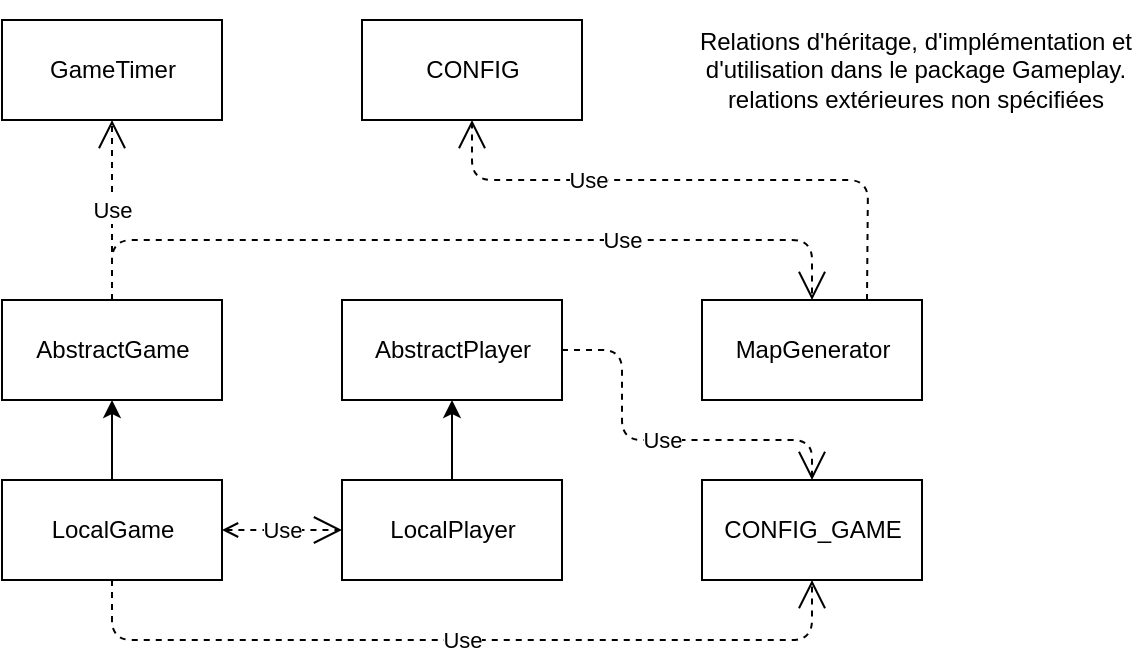 <mxfile version="13.0.3" type="device"><diagram id="B-rT02qtcE5QwuhbgP9C" name="Page-1"><mxGraphModel dx="677" dy="391" grid="1" gridSize="10" guides="1" tooltips="1" connect="1" arrows="1" fold="1" page="1" pageScale="1" pageWidth="827" pageHeight="1169" math="0" shadow="0"><root><mxCell id="0"/><mxCell id="1" parent="0"/><mxCell id="nGdJwCbEOUL_uW9T09yf-1" value="AbstractGame" style="html=1;" vertex="1" parent="1"><mxGeometry x="70" y="220" width="110" height="50" as="geometry"/></mxCell><mxCell id="nGdJwCbEOUL_uW9T09yf-2" value="AbstractPlayer" style="html=1;" vertex="1" parent="1"><mxGeometry x="240" y="220" width="110" height="50" as="geometry"/></mxCell><mxCell id="nGdJwCbEOUL_uW9T09yf-3" value="CONFIG" style="html=1;" vertex="1" parent="1"><mxGeometry x="250" y="80" width="110" height="50" as="geometry"/></mxCell><mxCell id="nGdJwCbEOUL_uW9T09yf-4" value="CONFIG_GAME" style="html=1;" vertex="1" parent="1"><mxGeometry x="420" y="310" width="110" height="50" as="geometry"/></mxCell><mxCell id="nGdJwCbEOUL_uW9T09yf-5" value="GameTimer" style="html=1;" vertex="1" parent="1"><mxGeometry x="70" y="80" width="110" height="50" as="geometry"/></mxCell><mxCell id="nGdJwCbEOUL_uW9T09yf-9" style="edgeStyle=orthogonalEdgeStyle;rounded=0;orthogonalLoop=1;jettySize=auto;html=1;exitX=0.5;exitY=0;exitDx=0;exitDy=0;entryX=0.5;entryY=1;entryDx=0;entryDy=0;" edge="1" parent="1" source="nGdJwCbEOUL_uW9T09yf-6" target="nGdJwCbEOUL_uW9T09yf-1"><mxGeometry relative="1" as="geometry"/></mxCell><mxCell id="nGdJwCbEOUL_uW9T09yf-6" value="LocalGame" style="html=1;" vertex="1" parent="1"><mxGeometry x="70" y="310" width="110" height="50" as="geometry"/></mxCell><mxCell id="nGdJwCbEOUL_uW9T09yf-10" style="edgeStyle=orthogonalEdgeStyle;rounded=0;orthogonalLoop=1;jettySize=auto;html=1;exitX=0.5;exitY=0;exitDx=0;exitDy=0;entryX=0.5;entryY=1;entryDx=0;entryDy=0;" edge="1" parent="1" source="nGdJwCbEOUL_uW9T09yf-7" target="nGdJwCbEOUL_uW9T09yf-2"><mxGeometry relative="1" as="geometry"/></mxCell><mxCell id="nGdJwCbEOUL_uW9T09yf-7" value="LocalPlayer" style="html=1;" vertex="1" parent="1"><mxGeometry x="240" y="310" width="110" height="50" as="geometry"/></mxCell><mxCell id="nGdJwCbEOUL_uW9T09yf-8" value="MapGenerator" style="html=1;" vertex="1" parent="1"><mxGeometry x="420" y="220" width="110" height="50" as="geometry"/></mxCell><mxCell id="nGdJwCbEOUL_uW9T09yf-11" value="Use" style="endArrow=open;endSize=12;dashed=1;html=1;exitX=0.5;exitY=0;exitDx=0;exitDy=0;entryX=0.5;entryY=0;entryDx=0;entryDy=0;" edge="1" parent="1" source="nGdJwCbEOUL_uW9T09yf-1" target="nGdJwCbEOUL_uW9T09yf-8"><mxGeometry x="0.39" width="160" relative="1" as="geometry"><mxPoint x="120" y="150" as="sourcePoint"/><mxPoint x="280" y="150" as="targetPoint"/><Array as="points"><mxPoint x="125" y="190"/><mxPoint x="475" y="190"/></Array><mxPoint as="offset"/></mxGeometry></mxCell><mxCell id="nGdJwCbEOUL_uW9T09yf-13" value="Use" style="endArrow=open;endSize=12;dashed=1;html=1;exitX=1;exitY=0.5;exitDx=0;exitDy=0;entryX=0;entryY=0.5;entryDx=0;entryDy=0;startArrow=open;startFill=0;endFill=0;" edge="1" parent="1" source="nGdJwCbEOUL_uW9T09yf-6" target="nGdJwCbEOUL_uW9T09yf-7"><mxGeometry width="160" relative="1" as="geometry"><mxPoint x="190" y="390" as="sourcePoint"/><mxPoint x="350" y="390" as="targetPoint"/><Array as="points"><mxPoint x="190" y="335"/><mxPoint x="210" y="335"/></Array></mxGeometry></mxCell><mxCell id="nGdJwCbEOUL_uW9T09yf-14" value="Use" style="endArrow=open;endSize=12;dashed=1;html=1;exitX=0.5;exitY=0;exitDx=0;exitDy=0;entryX=0.5;entryY=1;entryDx=0;entryDy=0;" edge="1" parent="1" source="nGdJwCbEOUL_uW9T09yf-1" target="nGdJwCbEOUL_uW9T09yf-5"><mxGeometry width="160" relative="1" as="geometry"><mxPoint x="135" y="230" as="sourcePoint"/><mxPoint x="485" y="230" as="targetPoint"/><Array as="points"><mxPoint x="125" y="190"/></Array></mxGeometry></mxCell><mxCell id="nGdJwCbEOUL_uW9T09yf-16" value="Use" style="endArrow=open;endSize=12;dashed=1;html=1;exitX=0.5;exitY=1;exitDx=0;exitDy=0;entryX=0.5;entryY=1;entryDx=0;entryDy=0;" edge="1" parent="1" source="nGdJwCbEOUL_uW9T09yf-6" target="nGdJwCbEOUL_uW9T09yf-4"><mxGeometry width="160" relative="1" as="geometry"><mxPoint x="120" y="400" as="sourcePoint"/><mxPoint x="280" y="400" as="targetPoint"/><Array as="points"><mxPoint x="125" y="390"/><mxPoint x="475" y="390"/></Array></mxGeometry></mxCell><mxCell id="nGdJwCbEOUL_uW9T09yf-17" value="Use" style="endArrow=open;endSize=12;dashed=1;html=1;exitX=1;exitY=0.5;exitDx=0;exitDy=0;entryX=0.5;entryY=0;entryDx=0;entryDy=0;" edge="1" parent="1" source="nGdJwCbEOUL_uW9T09yf-2" target="nGdJwCbEOUL_uW9T09yf-4"><mxGeometry width="160" relative="1" as="geometry"><mxPoint x="135" y="370" as="sourcePoint"/><mxPoint x="485" y="370" as="targetPoint"/><Array as="points"><mxPoint x="380" y="245"/><mxPoint x="380" y="290"/><mxPoint x="475" y="290"/></Array></mxGeometry></mxCell><mxCell id="nGdJwCbEOUL_uW9T09yf-18" value="Use" style="endArrow=open;endSize=12;dashed=1;html=1;exitX=0.75;exitY=0;exitDx=0;exitDy=0;entryX=0.5;entryY=1;entryDx=0;entryDy=0;" edge="1" parent="1" source="nGdJwCbEOUL_uW9T09yf-8" target="nGdJwCbEOUL_uW9T09yf-3"><mxGeometry x="0.39" width="160" relative="1" as="geometry"><mxPoint x="135" y="230" as="sourcePoint"/><mxPoint x="485" y="230" as="targetPoint"/><Array as="points"><mxPoint x="503" y="160"/><mxPoint x="305" y="160"/></Array><mxPoint as="offset"/></mxGeometry></mxCell><mxCell id="nGdJwCbEOUL_uW9T09yf-19" value="Relations d'héritage, d'implémentation et d'utilisation dans le package Gameplay. relations extérieures non spécifiées" style="text;html=1;strokeColor=none;fillColor=none;align=center;verticalAlign=middle;whiteSpace=wrap;rounded=0;" vertex="1" parent="1"><mxGeometry x="414" y="70" width="226" height="70" as="geometry"/></mxCell></root></mxGraphModel></diagram></mxfile>